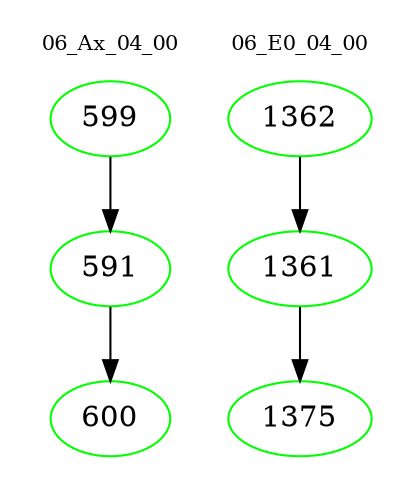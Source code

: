 digraph{
subgraph cluster_0 {
color = white
label = "06_Ax_04_00";
fontsize=10;
T0_599 [label="599", color="green"]
T0_599 -> T0_591 [color="black"]
T0_591 [label="591", color="green"]
T0_591 -> T0_600 [color="black"]
T0_600 [label="600", color="green"]
}
subgraph cluster_1 {
color = white
label = "06_E0_04_00";
fontsize=10;
T1_1362 [label="1362", color="green"]
T1_1362 -> T1_1361 [color="black"]
T1_1361 [label="1361", color="green"]
T1_1361 -> T1_1375 [color="black"]
T1_1375 [label="1375", color="green"]
}
}
